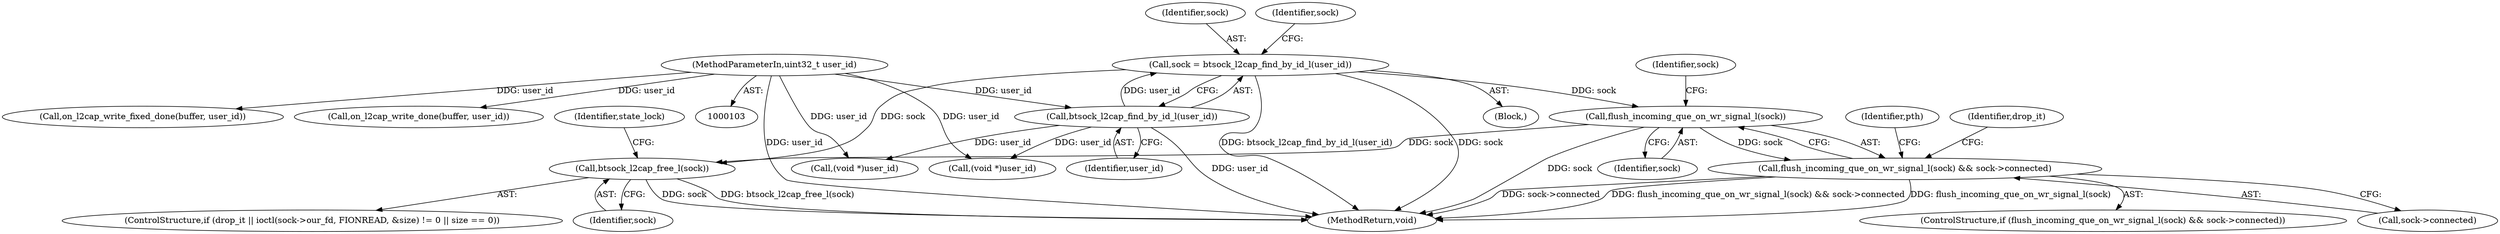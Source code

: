 digraph "0_Android_472271b153c5dc53c28beac55480a8d8434b2d5c_30@API" {
"1000248" [label="(Call,flush_incoming_que_on_wr_signal_l(sock))"];
"1000116" [label="(Call,sock = btsock_l2cap_find_by_id_l(user_id))"];
"1000118" [label="(Call,btsock_l2cap_find_by_id_l(user_id))"];
"1000106" [label="(MethodParameterIn,uint32_t user_id)"];
"1000247" [label="(Call,flush_incoming_que_on_wr_signal_l(sock) && sock->connected)"];
"1000290" [label="(Call,btsock_l2cap_free_l(sock))"];
"1000227" [label="(Call,(void *)user_id)"];
"1000116" [label="(Call,sock = btsock_l2cap_find_by_id_l(user_id))"];
"1000294" [label="(Identifier,state_lock)"];
"1000254" [label="(Identifier,pth)"];
"1000265" [label="(Identifier,drop_it)"];
"1000291" [label="(Identifier,sock)"];
"1000118" [label="(Call,btsock_l2cap_find_by_id_l(user_id))"];
"1000295" [label="(MethodReturn,void)"];
"1000247" [label="(Call,flush_incoming_que_on_wr_signal_l(sock) && sock->connected)"];
"1000119" [label="(Identifier,user_id)"];
"1000251" [label="(Identifier,sock)"];
"1000250" [label="(Call,sock->connected)"];
"1000211" [label="(Call,on_l2cap_write_fixed_done(buffer, user_id))"];
"1000248" [label="(Call,flush_incoming_que_on_wr_signal_l(sock))"];
"1000117" [label="(Identifier,sock)"];
"1000249" [label="(Identifier,sock)"];
"1000107" [label="(Block,)"];
"1000290" [label="(Call,btsock_l2cap_free_l(sock))"];
"1000121" [label="(Identifier,sock)"];
"1000106" [label="(MethodParameterIn,uint32_t user_id)"];
"1000206" [label="(Call,(void *)user_id)"];
"1000232" [label="(Call,on_l2cap_write_done(buffer, user_id))"];
"1000246" [label="(ControlStructure,if (flush_incoming_que_on_wr_signal_l(sock) && sock->connected))"];
"1000274" [label="(ControlStructure,if (drop_it || ioctl(sock->our_fd, FIONREAD, &size) != 0 || size == 0))"];
"1000248" -> "1000247"  [label="AST: "];
"1000248" -> "1000249"  [label="CFG: "];
"1000249" -> "1000248"  [label="AST: "];
"1000251" -> "1000248"  [label="CFG: "];
"1000247" -> "1000248"  [label="CFG: "];
"1000248" -> "1000295"  [label="DDG: sock"];
"1000248" -> "1000247"  [label="DDG: sock"];
"1000116" -> "1000248"  [label="DDG: sock"];
"1000248" -> "1000290"  [label="DDG: sock"];
"1000116" -> "1000107"  [label="AST: "];
"1000116" -> "1000118"  [label="CFG: "];
"1000117" -> "1000116"  [label="AST: "];
"1000118" -> "1000116"  [label="AST: "];
"1000121" -> "1000116"  [label="CFG: "];
"1000116" -> "1000295"  [label="DDG: sock"];
"1000116" -> "1000295"  [label="DDG: btsock_l2cap_find_by_id_l(user_id)"];
"1000118" -> "1000116"  [label="DDG: user_id"];
"1000116" -> "1000290"  [label="DDG: sock"];
"1000118" -> "1000119"  [label="CFG: "];
"1000119" -> "1000118"  [label="AST: "];
"1000118" -> "1000295"  [label="DDG: user_id"];
"1000106" -> "1000118"  [label="DDG: user_id"];
"1000118" -> "1000206"  [label="DDG: user_id"];
"1000118" -> "1000227"  [label="DDG: user_id"];
"1000106" -> "1000103"  [label="AST: "];
"1000106" -> "1000295"  [label="DDG: user_id"];
"1000106" -> "1000206"  [label="DDG: user_id"];
"1000106" -> "1000211"  [label="DDG: user_id"];
"1000106" -> "1000227"  [label="DDG: user_id"];
"1000106" -> "1000232"  [label="DDG: user_id"];
"1000247" -> "1000246"  [label="AST: "];
"1000247" -> "1000250"  [label="CFG: "];
"1000250" -> "1000247"  [label="AST: "];
"1000254" -> "1000247"  [label="CFG: "];
"1000265" -> "1000247"  [label="CFG: "];
"1000247" -> "1000295"  [label="DDG: flush_incoming_que_on_wr_signal_l(sock)"];
"1000247" -> "1000295"  [label="DDG: sock->connected"];
"1000247" -> "1000295"  [label="DDG: flush_incoming_que_on_wr_signal_l(sock) && sock->connected"];
"1000290" -> "1000274"  [label="AST: "];
"1000290" -> "1000291"  [label="CFG: "];
"1000291" -> "1000290"  [label="AST: "];
"1000294" -> "1000290"  [label="CFG: "];
"1000290" -> "1000295"  [label="DDG: sock"];
"1000290" -> "1000295"  [label="DDG: btsock_l2cap_free_l(sock)"];
}
